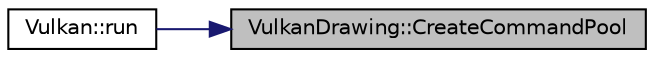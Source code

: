 digraph "VulkanDrawing::CreateCommandPool"
{
 // LATEX_PDF_SIZE
  edge [fontname="Helvetica",fontsize="10",labelfontname="Helvetica",labelfontsize="10"];
  node [fontname="Helvetica",fontsize="10",shape=record];
  rankdir="RL";
  Node1 [label="VulkanDrawing::CreateCommandPool",height=0.2,width=0.4,color="black", fillcolor="grey75", style="filled", fontcolor="black",tooltip=" "];
  Node1 -> Node2 [dir="back",color="midnightblue",fontsize="10",style="solid"];
  Node2 [label="Vulkan::run",height=0.2,width=0.4,color="black", fillcolor="white", style="filled",URL="$class_vulkan.html#a907b374b775bdfef3a85993ba8d75115",tooltip=" "];
}
